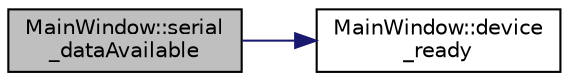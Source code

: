 digraph "MainWindow::serial_dataAvailable"
{
  edge [fontname="Helvetica",fontsize="10",labelfontname="Helvetica",labelfontsize="10"];
  node [fontname="Helvetica",fontsize="10",shape=record];
  rankdir="LR";
  Node96 [label="MainWindow::serial\l_dataAvailable",height=0.2,width=0.4,color="black", fillcolor="grey75", style="filled", fontcolor="black"];
  Node96 -> Node97 [color="midnightblue",fontsize="10",style="solid",fontname="Helvetica"];
  Node97 [label="MainWindow::device\l_ready",height=0.2,width=0.4,color="black", fillcolor="white", style="filled",URL="$class_main_window.html#a979be71b9bb0355416aee2b4e3d664d4",tooltip="Slot określający gotowość urządzenia do pracy. "];
}
